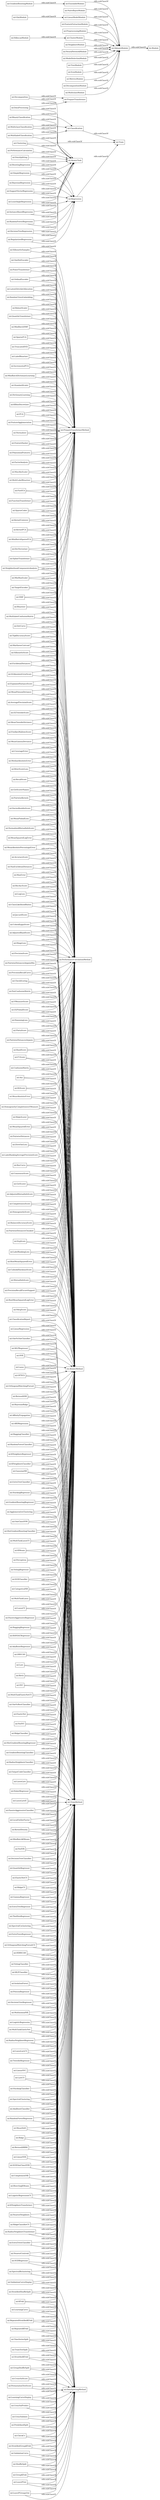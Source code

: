 digraph ar2dtool_diagram { 
rankdir=LR;
size="1000"
node [shape = rectangle, color="black"]; "ml:SilhouetteSamples" "ml:OneHotEncoder" "ml:MultilabelConfusionMatrix" "ml:LinearRegression" "ml:LeastAngleRegression" "ml:OneVsOneClassifier" "ml:DetCurve" "ml:MLPRegressor" "ml:TopKAccuracyScore" "ml:ValidationCurveDisplay" "ml:StratifiedShuffleSplit" "ml:SVR" "ml:Lasso" "ml:GradientBoostingModule" "ml:OPTICS" "ml:OrthogonalMatchingPursuit" "ml:MatthewsCorrcoef" "ml:BernoulliNB" "ml:SilhouetteScore" "ml:PowerTransformer" "ml:EuclideanDistances" "ml:MultilabelClassification" "ml:NaiveBayesModule" "ml:KFold" "ml:BayesianRidge" "ml:AffinityPropagation" "ml:LearningCurve" "ml:D2AbsoluteErrorScore" "ml:ARDRegression" "ml:ExplainedVarianceScore" "ml:BaggingClassifier" "ml:OrdinalEncoder" "ml:MeanPoissonDeviance" "ml:SupportVectorRegression" "ml:RandomForestClassifier" "ml:HdbscanModule" "ml:AveragePrecisionScore" "ml:LinearModelModule" "ml:KNeighborsRegressor" "ml:LatentDirichletAllocation" "ml:KNeighborsClassifier" "ml:GlmModule" "ml:RandomTreesEmbedding" "ml:D2TweedieScore" "ml:GaussianNB" "ml:MeanTweedieDeviance" "ml:RepeatedStratifiedKFold" "ml:FeatureExtractionModule" "ml:EnsembleModule" "ml:ExtraTreeClassifier" "ml:SimpleRegression" "ml:StackingRegressor" "ml:RobustScaler" "ml:DecisionTreeRegression" "ml:FowlkesMallowsScore" "ml:GradientBoostingRegressor" "ml:AgglomerativeClustering" "ml:MeanGammaDeviance" "ml:QuantileTransformer" "ml:RepeatedKFold" "ml:OneClassSVM" "ml:HistGradientBoostingClassifier" "ml:CoverageError" "ml:MiniBatchNMF" "ml:MedianAbsoluteError" "ml:MultiTaskLassoCV" "ml:KMeans" "ml:TimeSeriesSplit" "ml:SparsePCA" "ml:Perceptron" "ml:TruncatedSVD" "ml:BrierScoreLoss" "ml:RecallScore" "ml:VotingRegressor" "ml:PreprocessingModule" "ml:GetScorerNames" "ml:Train" "ml:ClusterModule" "ml:SGDClassifier" "ml:Decomposition" "ml:PairwiseKernels" "ml:DaviesBouldinScore" "ml:MulticlassClassification" "ml:CategoricalNB" "ml:MeanPinballLoss" "ml:NormalizedMutualInfoScore" "ml:MultiTaskLasso" "ml:LabelBinarizer" "ml:LassoCV" "ml:TrainTestSplit" "ml:PassiveAggressiveRegressor" "ml:BinaryClassification" "ml:BaggingRegressor" "ml:RANSACRegressor" "ml:AdaBoostRegressor" "ml:MeanSquaredLogError" "ml:StratifiedKFold" "ml:IncrementalPCA" "ml:DBSCAN" "ml:MeanAbsolutePercentageError" "ml:AccuracyScore" "ml:SklearnModule" "ml:MiniBatchDictionaryLearning" "ml:Lars" "ml:NanEuclideanDistances" "ml:Birch" "ml:MaxError" "ml:SVC" "ml:MultiTaskElasticNetCV" "ml:RocAucScore" "ml:LogLoss" "ml:OneVsRestClassifier" "ml:ElasticNet" "ml:NuSVC" "ml:ClassLikelihoodRatios" "ml:JaccardScore" "ml:CohenKappaScore" "ml:AdjustedRandScore" "ml:RidgeClassifier" "ml:HingeLoss" "ml:PrecisionScore" "ml:GroupShuffleSplit" "ml:HistGradientBoostingRegressor" "ml:GradientBoostingClassifier" "ml:RadiusNeighborsClassifier" "ml:NeighborsModule" "ml:Regression" "ml:CrossValScore" "ml:StandardScaler" "ml:NeuralNetworkModule" "ml:OutputCodeClassifier" "ml:PermutationTestScore" "ml:ModelSelectionModule" "ml:PairwiseDistancesArgminMin" "ml:PrecisionRecallCurve" "ml:CheckScoring" "ml:PairConfusionMatrix" "ml:VMeasureScore" "ml:D2PinballScore" "ml:DataProcessing" "ml:LassoLars" "ml:DictionaryLearning" "ml:KBinsDiscretizer" "ml:HammingLoss" "ml:LearningCurveDisplay" "ml:HuberRegressor" "ml:LassoLarsIC" "ml:FbetaScore" "ml:PairwiseDistancesArgmin" "ml:PassiveAggressiveClassifier" "ml:RandScore" "ml:F1Score" "ml:LocalOutlierFactor" "ml:CrossValPredict" "ml:KernelDensity" "ml:CrossValidate" "ml:PCA" "ml:FeatureAgglomeration" "ml:ConfusionMatrix" "ml:Auc" "ml:R2Score" "ml:MeanAbsoluteError" "ml:PredefinedSplit" "ml:HomogeneityCompletenessVMeasure" "ml:Normalizer" "ml:BoostingRegression" "ml:CheckCv" "ml:PerformanceCalculation" "ml:FeatureHasher" "ml:MiniBatchKMeans" "ml:NuSVR" "ml:StratifiedGroupKFold" "ml:MakeScorer" "ml:MeanSquaredError" "ml:DecisionTreeClassifier" "ml:PairwiseDistances" "ml:QuantileRegressor" "ml:ValidationCurve" "ml:ElasticNetCV" "ml:RidgeCV" "ml:GammaRegressor" "ml:RegularizedRegression" "ml:ShuffleSplit" "ml:ExtraTreeRegressor" "ml:ZeroOneLoss" "ml:InstanceBasedRegression" "ml:TheilSenRegressor" "ml:TreeModule" "ml:SpectralCoclustering" "ml:ExtraTreesRegressor" "ml:DataSplitting" "ml:LabelRankingAveragePrecisionScore" "ml:PolynomialFeatures" "ml:RocCurve" "ml:SvmModule" "ml:OrthogonalMatchingPursuitCV" "ml:ConsensusScore" "ml:HDBSCAN" "ml:VotingClassifier" "ml:GetScorer" "ml:MLPClassifier" "ml:FactorAnalysis" "ml:IsolationForest" "ml:PoissonRegressor" "ml:MaxAbsScaler" "ml:MultiLabelBinarizer" "ml:AdjustedMutualInfoScore" "ml:DecisionTreeRegressor" "ml:MultinomialNB" "ml:LogisticRegression" "ml:FastICA" "ml:MultiTaskElasticNet" "ml:RadiusNeighborsRegressor" "ml:LassoLarsCV" "ml:TweedieRegressor" "ml:LinearSVC" "ml:FunctionTransformer" "ml:LarsCV" "ml:SparseCoder" "ml:KernelCenterer" "ml:KernelPCA" "ml:StackingClassifier" "ml:SpectralClustering" "ml:GroupKFold" "ml:AdaBoostClassifier" "ml:CompletenessScore" "ml:MetricsModule" "ml:RandomForestRegressor" "ml:MeanShift" "ml:MiniBatchSparsePCA" "ml:Ridge" "ml:BernoulliRBM" "ml:HomogeneityScore" "ml:BalancedAccuracyScore" "ml:PairwiseDistancesChunked" "ml:DcgScore" "ml:LabelRankingLoss" "ml:LinearSVR" "ml:SGDOneClassSVM" "ml:ComplementNB" "ml:RootMeanSquaredError" "ml:CalinskiHarabaszScore" "ml:BisectingKMeans" "ml:DictVectorizer" "ml:BayesianRegression" "ml:LeavePOut" "ml:SplineTransformer" "ml:RandomForestRegression" "ml:NeighborhoodComponentsAnalysis" "ml:PrepareTransformer" "ml:MutualInfoScore" "ml:LogisticRegressionCV" "ml:KNeighborsTransformer" "ml:MinMaxScaler" "ml:NearestNeighbors" "ml:TargetEncoder" "ml:RidgeClassifierCV" "ml:RadiusNeighborsTransformer" "ml:ExtraTreesClassifier" "ml:NMF" "ml:NearestCentroid" "ml:PrecisionRecallFscoreSupport" "ml:LeavePGroupsOut" "ml:RootMeanSquaredLogError" "ml:NdcgScore" "ml:SGDRegressor" "ml:DecompositionModule" "ml:ClassificationReport" "ml:Binarizer" "ml:SpectralBiclustering" "ml:Clustering" "ml:Classification" "ml:MulticlassModule" ; /*classes style*/
	"ml:SupportVectorRegression" -> "ml:Regression" [ label = "rdfs:subClassOf" ];
	"ml:SupportVectorRegression" -> "ds:AtomicTask" [ label = "rdfs:subClassOf" ];
	"ml:KNeighborsTransformer" -> "ml:TrainMethod" [ label = "rdfs:subClassOf" ];
	"ml:KNeighborsTransformer" -> "ds:AtomicMethod" [ label = "rdfs:subClassOf" ];
	"ml:PoissonRegressor" -> "ml:TrainMethod" [ label = "rdfs:subClassOf" ];
	"ml:PoissonRegressor" -> "ds:AtomicMethod" [ label = "rdfs:subClassOf" ];
	"ml:StackingClassifier" -> "ml:TrainMethod" [ label = "rdfs:subClassOf" ];
	"ml:StackingClassifier" -> "ds:AtomicMethod" [ label = "rdfs:subClassOf" ];
	"ml:ClusterModule" -> "ml:SklearnModule" [ label = "rdfs:subClassOf" ];
	"ml:ClassificationReport" -> "ml:PerformanceCalculationMethod" [ label = "rdfs:subClassOf" ];
	"ml:ClassificationReport" -> "ds:AtomicMethod" [ label = "rdfs:subClassOf" ];
	"ml:CompletenessScore" -> "ml:PerformanceCalculationMethod" [ label = "rdfs:subClassOf" ];
	"ml:CompletenessScore" -> "ds:AtomicMethod" [ label = "rdfs:subClassOf" ];
	"ml:Lars" -> "ml:TrainMethod" [ label = "rdfs:subClassOf" ];
	"ml:Lars" -> "ds:AtomicMethod" [ label = "rdfs:subClassOf" ];
	"ml:LarsCV" -> "ml:TrainMethod" [ label = "rdfs:subClassOf" ];
	"ml:LarsCV" -> "ds:AtomicMethod" [ label = "rdfs:subClassOf" ];
	"ml:LassoLarsCV" -> "ml:TrainMethod" [ label = "rdfs:subClassOf" ];
	"ml:LassoLarsCV" -> "ds:AtomicMethod" [ label = "rdfs:subClassOf" ];
	"ml:LogisticRegressionCV" -> "ml:TrainMethod" [ label = "rdfs:subClassOf" ];
	"ml:LogisticRegressionCV" -> "ds:AtomicMethod" [ label = "rdfs:subClassOf" ];
	"ml:PassiveAggressiveRegressor" -> "ml:TrainMethod" [ label = "rdfs:subClassOf" ];
	"ml:PassiveAggressiveRegressor" -> "ds:AtomicMethod" [ label = "rdfs:subClassOf" ];
	"ml:RepeatedKFold" -> "ml:DataSplittingMethod" [ label = "rdfs:subClassOf" ];
	"ml:RepeatedKFold" -> "ds:AtomicMethod" [ label = "rdfs:subClassOf" ];
	"ml:BalancedAccuracyScore" -> "ml:PerformanceCalculationMethod" [ label = "rdfs:subClassOf" ];
	"ml:BalancedAccuracyScore" -> "ds:AtomicMethod" [ label = "rdfs:subClassOf" ];
	"ml:FeatureHasher" -> "ml:PrepareTransformerMethod" [ label = "rdfs:subClassOf" ];
	"ml:FeatureHasher" -> "ds:AtomicMethod" [ label = "rdfs:subClassOf" ];
	"ml:RobustScaler" -> "ml:PrepareTransformerMethod" [ label = "rdfs:subClassOf" ];
	"ml:RobustScaler" -> "ds:AtomicMethod" [ label = "rdfs:subClassOf" ];
	"ml:BernoulliRBM" -> "ml:TrainMethod" [ label = "rdfs:subClassOf" ];
	"ml:BernoulliRBM" -> "ds:AtomicMethod" [ label = "rdfs:subClassOf" ];
	"ml:F1Score" -> "ml:PerformanceCalculationMethod" [ label = "rdfs:subClassOf" ];
	"ml:F1Score" -> "ds:AtomicMethod" [ label = "rdfs:subClassOf" ];
	"ml:SVR" -> "ml:TrainMethod" [ label = "rdfs:subClassOf" ];
	"ml:SVR" -> "ds:AtomicMethod" [ label = "rdfs:subClassOf" ];
	"ml:KNeighborsRegressor" -> "ml:TrainMethod" [ label = "rdfs:subClassOf" ];
	"ml:KNeighborsRegressor" -> "ds:AtomicMethod" [ label = "rdfs:subClassOf" ];
	"ml:MatthewsCorrcoef" -> "ml:PerformanceCalculationMethod" [ label = "rdfs:subClassOf" ];
	"ml:MatthewsCorrcoef" -> "ds:AtomicMethod" [ label = "rdfs:subClassOf" ];
	"ml:TopKAccuracyScore" -> "ml:PerformanceCalculationMethod" [ label = "rdfs:subClassOf" ];
	"ml:TopKAccuracyScore" -> "ds:AtomicMethod" [ label = "rdfs:subClassOf" ];
	"ml:BisectingKMeans" -> "ml:TrainMethod" [ label = "rdfs:subClassOf" ];
	"ml:BisectingKMeans" -> "ds:AtomicMethod" [ label = "rdfs:subClassOf" ];
	"ml:VotingClassifier" -> "ml:TrainMethod" [ label = "rdfs:subClassOf" ];
	"ml:VotingClassifier" -> "ds:AtomicMethod" [ label = "rdfs:subClassOf" ];
	"ml:GradientBoostingModule" -> "ml:EnsembleModule" [ label = "rdfs:subClassOf" ];
	"ml:PairwiseDistancesChunked" -> "ml:PerformanceCalculationMethod" [ label = "rdfs:subClassOf" ];
	"ml:PairwiseDistancesChunked" -> "ds:AtomicMethod" [ label = "rdfs:subClassOf" ];
	"ml:Regression" -> "ml:Train" [ label = "rdfs:subClassOf" ];
	"ml:SvmModule" -> "ml:SklearnModule" [ label = "rdfs:subClassOf" ];
	"ml:DBSCAN" -> "ml:TrainMethod" [ label = "rdfs:subClassOf" ];
	"ml:DBSCAN" -> "ds:AtomicMethod" [ label = "rdfs:subClassOf" ];
	"ml:TrainTestSplit" -> "ml:DataSplittingMethod" [ label = "rdfs:subClassOf" ];
	"ml:TrainTestSplit" -> "ds:AtomicMethod" [ label = "rdfs:subClassOf" ];
	"ml:GetScorerNames" -> "ml:PerformanceCalculationMethod" [ label = "rdfs:subClassOf" ];
	"ml:GetScorerNames" -> "ds:AtomicMethod" [ label = "rdfs:subClassOf" ];
	"ml:SpectralBiclustering" -> "ml:TrainMethod" [ label = "rdfs:subClassOf" ];
	"ml:SpectralBiclustering" -> "ds:AtomicMethod" [ label = "rdfs:subClassOf" ];
	"ml:NMF" -> "ml:PrepareTransformerMethod" [ label = "rdfs:subClassOf" ];
	"ml:NMF" -> "ds:AtomicMethod" [ label = "rdfs:subClassOf" ];
	"ml:ZeroOneLoss" -> "ml:PerformanceCalculationMethod" [ label = "rdfs:subClassOf" ];
	"ml:ZeroOneLoss" -> "ds:AtomicMethod" [ label = "rdfs:subClassOf" ];
	"ml:ExtraTreeRegressor" -> "ml:TrainMethod" [ label = "rdfs:subClassOf" ];
	"ml:ExtraTreeRegressor" -> "ds:AtomicMethod" [ label = "rdfs:subClassOf" ];
	"ml:Clustering" -> "ml:Train" [ label = "rdfs:subClassOf" ];
	"ml:Clustering" -> "ds:AtomicTask" [ label = "rdfs:subClassOf" ];
	"ml:PerformanceCalculation" -> "ds:AtomicTask" [ label = "rdfs:subClassOf" ];
	"ml:CheckCv" -> "ml:DataSplittingMethod" [ label = "rdfs:subClassOf" ];
	"ml:CheckCv" -> "ds:AtomicMethod" [ label = "rdfs:subClassOf" ];
	"ml:AgglomerativeClustering" -> "ml:TrainMethod" [ label = "rdfs:subClassOf" ];
	"ml:AgglomerativeClustering" -> "ds:AtomicMethod" [ label = "rdfs:subClassOf" ];
	"ml:MaxAbsScaler" -> "ml:PrepareTransformerMethod" [ label = "rdfs:subClassOf" ];
	"ml:MaxAbsScaler" -> "ds:AtomicMethod" [ label = "rdfs:subClassOf" ];
	"ml:ComplementNB" -> "ml:TrainMethod" [ label = "rdfs:subClassOf" ];
	"ml:ComplementNB" -> "ds:AtomicMethod" [ label = "rdfs:subClassOf" ];
	"ml:MultiLabelBinarizer" -> "ml:PrepareTransformerMethod" [ label = "rdfs:subClassOf" ];
	"ml:MultiLabelBinarizer" -> "ds:AtomicMethod" [ label = "rdfs:subClassOf" ];
	"ml:ExtraTreesRegressor" -> "ml:TrainMethod" [ label = "rdfs:subClassOf" ];
	"ml:ExtraTreesRegressor" -> "ds:AtomicMethod" [ label = "rdfs:subClassOf" ];
	"ml:NeuralNetworkModule" -> "ml:SklearnModule" [ label = "rdfs:subClassOf" ];
	"ml:ConsensusScore" -> "ml:PerformanceCalculationMethod" [ label = "rdfs:subClassOf" ];
	"ml:ConsensusScore" -> "ds:AtomicMethod" [ label = "rdfs:subClassOf" ];
	"ml:MeanShift" -> "ml:TrainMethod" [ label = "rdfs:subClassOf" ];
	"ml:MeanShift" -> "ds:AtomicMethod" [ label = "rdfs:subClassOf" ];
	"ml:ShuffleSplit" -> "ml:DataSplittingMethod" [ label = "rdfs:subClassOf" ];
	"ml:ShuffleSplit" -> "ds:AtomicMethod" [ label = "rdfs:subClassOf" ];
	"ml:MakeScorer" -> "ml:PerformanceCalculationMethod" [ label = "rdfs:subClassOf" ];
	"ml:MakeScorer" -> "ds:AtomicMethod" [ label = "rdfs:subClassOf" ];
	"ml:GroupKFold" -> "ml:DataSplittingMethod" [ label = "rdfs:subClassOf" ];
	"ml:GroupKFold" -> "ds:AtomicMethod" [ label = "rdfs:subClassOf" ];
	"ml:BayesianRidge" -> "ml:TrainMethod" [ label = "rdfs:subClassOf" ];
	"ml:BayesianRidge" -> "ds:AtomicMethod" [ label = "rdfs:subClassOf" ];
	"ml:Auc" -> "ml:PerformanceCalculationMethod" [ label = "rdfs:subClassOf" ];
	"ml:Auc" -> "ds:AtomicMethod" [ label = "rdfs:subClassOf" ];
	"ml:CrossValScore" -> "ml:DataSplittingMethod" [ label = "rdfs:subClassOf" ];
	"ml:CrossValScore" -> "ds:AtomicMethod" [ label = "rdfs:subClassOf" ];
	"ml:KMeans" -> "ml:TrainMethod" [ label = "rdfs:subClassOf" ];
	"ml:KMeans" -> "ds:AtomicMethod" [ label = "rdfs:subClassOf" ];
	"ml:PCA" -> "ml:PrepareTransformerMethod" [ label = "rdfs:subClassOf" ];
	"ml:PCA" -> "ds:AtomicMethod" [ label = "rdfs:subClassOf" ];
	"ml:Classification" -> "ml:Train" [ label = "rdfs:subClassOf" ];
	"ml:StratifiedKFold" -> "ml:DataSplittingMethod" [ label = "rdfs:subClassOf" ];
	"ml:StratifiedKFold" -> "ds:AtomicMethod" [ label = "rdfs:subClassOf" ];
	"ml:TargetEncoder" -> "ml:PrepareTransformerMethod" [ label = "rdfs:subClassOf" ];
	"ml:TargetEncoder" -> "ds:AtomicMethod" [ label = "rdfs:subClassOf" ];
	"ml:RadiusNeighborsRegressor" -> "ml:TrainMethod" [ label = "rdfs:subClassOf" ];
	"ml:RadiusNeighborsRegressor" -> "ds:AtomicMethod" [ label = "rdfs:subClassOf" ];
	"ml:RandomForestRegression" -> "ml:Regression" [ label = "rdfs:subClassOf" ];
	"ml:RandomForestRegression" -> "ds:AtomicTask" [ label = "rdfs:subClassOf" ];
	"ml:CrossValidate" -> "ml:DataSplittingMethod" [ label = "rdfs:subClassOf" ];
	"ml:CrossValidate" -> "ds:AtomicMethod" [ label = "rdfs:subClassOf" ];
	"ml:QuantileRegressor" -> "ml:TrainMethod" [ label = "rdfs:subClassOf" ];
	"ml:QuantileRegressor" -> "ds:AtomicMethod" [ label = "rdfs:subClassOf" ];
	"ml:FeatureAgglomeration" -> "ml:PrepareTransformerMethod" [ label = "rdfs:subClassOf" ];
	"ml:FeatureAgglomeration" -> "ds:AtomicMethod" [ label = "rdfs:subClassOf" ];
	"ml:TweedieRegressor" -> "ml:TrainMethod" [ label = "rdfs:subClassOf" ];
	"ml:TweedieRegressor" -> "ds:AtomicMethod" [ label = "rdfs:subClassOf" ];
	"ml:PairwiseDistances" -> "ml:PerformanceCalculationMethod" [ label = "rdfs:subClassOf" ];
	"ml:PairwiseDistances" -> "ds:AtomicMethod" [ label = "rdfs:subClassOf" ];
	"ml:OPTICS" -> "ml:TrainMethod" [ label = "rdfs:subClassOf" ];
	"ml:OPTICS" -> "ds:AtomicMethod" [ label = "rdfs:subClassOf" ];
	"ml:NearestNeighbors" -> "ml:TrainMethod" [ label = "rdfs:subClassOf" ];
	"ml:NearestNeighbors" -> "ds:AtomicMethod" [ label = "rdfs:subClassOf" ];
	"ml:SilhouetteScore" -> "ml:PerformanceCalculationMethod" [ label = "rdfs:subClassOf" ];
	"ml:SilhouetteScore" -> "ds:AtomicMethod" [ label = "rdfs:subClassOf" ];
	"ml:LassoCV" -> "ml:TrainMethod" [ label = "rdfs:subClassOf" ];
	"ml:LassoCV" -> "ds:AtomicMethod" [ label = "rdfs:subClassOf" ];
	"ml:BrierScoreLoss" -> "ml:PerformanceCalculationMethod" [ label = "rdfs:subClassOf" ];
	"ml:BrierScoreLoss" -> "ds:AtomicMethod" [ label = "rdfs:subClassOf" ];
	"ml:DecisionTreeRegression" -> "ml:Regression" [ label = "rdfs:subClassOf" ];
	"ml:DecisionTreeRegression" -> "ds:AtomicTask" [ label = "rdfs:subClassOf" ];
	"ml:VMeasureScore" -> "ml:PerformanceCalculationMethod" [ label = "rdfs:subClassOf" ];
	"ml:VMeasureScore" -> "ds:AtomicMethod" [ label = "rdfs:subClassOf" ];
	"ml:HDBSCAN" -> "ml:TrainMethod" [ label = "rdfs:subClassOf" ];
	"ml:HDBSCAN" -> "ds:AtomicMethod" [ label = "rdfs:subClassOf" ];
	"ml:SGDClassifier" -> "ml:TrainMethod" [ label = "rdfs:subClassOf" ];
	"ml:SGDClassifier" -> "ds:AtomicMethod" [ label = "rdfs:subClassOf" ];
	"ml:DictVectorizer" -> "ml:PrepareTransformerMethod" [ label = "rdfs:subClassOf" ];
	"ml:DictVectorizer" -> "ds:AtomicMethod" [ label = "rdfs:subClassOf" ];
	"ml:GammaRegressor" -> "ml:TrainMethod" [ label = "rdfs:subClassOf" ];
	"ml:GammaRegressor" -> "ds:AtomicMethod" [ label = "rdfs:subClassOf" ];
	"ml:NaiveBayesModule" -> "ml:SklearnModule" [ label = "rdfs:subClassOf" ];
	"ml:MeanPinballLoss" -> "ml:PerformanceCalculationMethod" [ label = "rdfs:subClassOf" ];
	"ml:MeanPinballLoss" -> "ds:AtomicMethod" [ label = "rdfs:subClassOf" ];
	"ml:SGDRegressor" -> "ml:TrainMethod" [ label = "rdfs:subClassOf" ];
	"ml:SGDRegressor" -> "ds:AtomicMethod" [ label = "rdfs:subClassOf" ];
	"ml:SklearnModule" -> "ds:Module" [ label = "rdfs:subClassOf" ];
	"ml:GlmModule" -> "ml:LinearModelModule" [ label = "rdfs:subClassOf" ];
	"ml:OrdinalEncoder" -> "ml:PrepareTransformerMethod" [ label = "rdfs:subClassOf" ];
	"ml:OrdinalEncoder" -> "ds:AtomicMethod" [ label = "rdfs:subClassOf" ];
	"ml:RandomForestRegressor" -> "ml:TrainMethod" [ label = "rdfs:subClassOf" ];
	"ml:RandomForestRegressor" -> "ds:AtomicMethod" [ label = "rdfs:subClassOf" ];
	"ml:RidgeCV" -> "ml:TrainMethod" [ label = "rdfs:subClassOf" ];
	"ml:RidgeCV" -> "ds:AtomicMethod" [ label = "rdfs:subClassOf" ];
	"ml:StratifiedShuffleSplit" -> "ml:DataSplittingMethod" [ label = "rdfs:subClassOf" ];
	"ml:StratifiedShuffleSplit" -> "ds:AtomicMethod" [ label = "rdfs:subClassOf" ];
	"ml:OneVsRestClassifier" -> "ml:TrainMethod" [ label = "rdfs:subClassOf" ];
	"ml:OneVsRestClassifier" -> "ds:AtomicMethod" [ label = "rdfs:subClassOf" ];
	"ml:QuantileTransformer" -> "ml:PrepareTransformerMethod" [ label = "rdfs:subClassOf" ];
	"ml:QuantileTransformer" -> "ds:AtomicMethod" [ label = "rdfs:subClassOf" ];
	"ml:ElasticNet" -> "ml:TrainMethod" [ label = "rdfs:subClassOf" ];
	"ml:ElasticNet" -> "ds:AtomicMethod" [ label = "rdfs:subClassOf" ];
	"ml:LogLoss" -> "ml:PerformanceCalculationMethod" [ label = "rdfs:subClassOf" ];
	"ml:LogLoss" -> "ds:AtomicMethod" [ label = "rdfs:subClassOf" ];
	"ml:MeanSquaredLogError" -> "ml:PerformanceCalculationMethod" [ label = "rdfs:subClassOf" ];
	"ml:MeanSquaredLogError" -> "ds:AtomicMethod" [ label = "rdfs:subClassOf" ];
	"ml:LogisticRegression" -> "ml:TrainMethod" [ label = "rdfs:subClassOf" ];
	"ml:LogisticRegression" -> "ds:AtomicMethod" [ label = "rdfs:subClassOf" ];
	"ml:HingeLoss" -> "ml:PerformanceCalculationMethod" [ label = "rdfs:subClassOf" ];
	"ml:HingeLoss" -> "ds:AtomicMethod" [ label = "rdfs:subClassOf" ];
	"ml:BaggingClassifier" -> "ml:TrainMethod" [ label = "rdfs:subClassOf" ];
	"ml:BaggingClassifier" -> "ds:AtomicMethod" [ label = "rdfs:subClassOf" ];
	"ml:SVC" -> "ml:TrainMethod" [ label = "rdfs:subClassOf" ];
	"ml:SVC" -> "ds:AtomicMethod" [ label = "rdfs:subClassOf" ];
	"ml:RocAucScore" -> "ml:PerformanceCalculationMethod" [ label = "rdfs:subClassOf" ];
	"ml:RocAucScore" -> "ds:AtomicMethod" [ label = "rdfs:subClassOf" ];
	"ml:CheckScoring" -> "ml:PerformanceCalculationMethod" [ label = "rdfs:subClassOf" ];
	"ml:CheckScoring" -> "ds:AtomicMethod" [ label = "rdfs:subClassOf" ];
	"ml:MultiTaskLasso" -> "ml:TrainMethod" [ label = "rdfs:subClassOf" ];
	"ml:MultiTaskLasso" -> "ds:AtomicMethod" [ label = "rdfs:subClassOf" ];
	"ml:LeavePGroupsOut" -> "ml:DataSplittingMethod" [ label = "rdfs:subClassOf" ];
	"ml:LeavePGroupsOut" -> "ds:AtomicMethod" [ label = "rdfs:subClassOf" ];
	"ml:RepeatedStratifiedKFold" -> "ml:DataSplittingMethod" [ label = "rdfs:subClassOf" ];
	"ml:RepeatedStratifiedKFold" -> "ds:AtomicMethod" [ label = "rdfs:subClassOf" ];
	"ml:OrthogonalMatchingPursuit" -> "ml:TrainMethod" [ label = "rdfs:subClassOf" ];
	"ml:OrthogonalMatchingPursuit" -> "ds:AtomicMethod" [ label = "rdfs:subClassOf" ];
	"ml:InstanceBasedRegression" -> "ml:Regression" [ label = "rdfs:subClassOf" ];
	"ml:InstanceBasedRegression" -> "ds:AtomicTask" [ label = "rdfs:subClassOf" ];
	"ml:MiniBatchSparsePCA" -> "ml:PrepareTransformerMethod" [ label = "rdfs:subClassOf" ];
	"ml:MiniBatchSparsePCA" -> "ds:AtomicMethod" [ label = "rdfs:subClassOf" ];
	"ml:ModelSelectionModule" -> "ml:SklearnModule" [ label = "rdfs:subClassOf" ];
	"ml:TruncatedSVD" -> "ml:PrepareTransformerMethod" [ label = "rdfs:subClassOf" ];
	"ml:TruncatedSVD" -> "ds:AtomicMethod" [ label = "rdfs:subClassOf" ];
	"ml:NormalizedMutualInfoScore" -> "ml:PerformanceCalculationMethod" [ label = "rdfs:subClassOf" ];
	"ml:NormalizedMutualInfoScore" -> "ds:AtomicMethod" [ label = "rdfs:subClassOf" ];
	"ml:MultiTaskElasticNet" -> "ml:TrainMethod" [ label = "rdfs:subClassOf" ];
	"ml:MultiTaskElasticNet" -> "ds:AtomicMethod" [ label = "rdfs:subClassOf" ];
	"ml:PairwiseDistancesArgmin" -> "ml:PerformanceCalculationMethod" [ label = "rdfs:subClassOf" ];
	"ml:PairwiseDistancesArgmin" -> "ds:AtomicMethod" [ label = "rdfs:subClassOf" ];
	"ml:KBinsDiscretizer" -> "ml:PrepareTransformerMethod" [ label = "rdfs:subClassOf" ];
	"ml:KBinsDiscretizer" -> "ds:AtomicMethod" [ label = "rdfs:subClassOf" ];
	"ml:LinearSVR" -> "ml:TrainMethod" [ label = "rdfs:subClassOf" ];
	"ml:LinearSVR" -> "ds:AtomicMethod" [ label = "rdfs:subClassOf" ];
	"ml:NuSVR" -> "ml:TrainMethod" [ label = "rdfs:subClassOf" ];
	"ml:NuSVR" -> "ds:AtomicMethod" [ label = "rdfs:subClassOf" ];
	"ml:MeanAbsolutePercentageError" -> "ml:PerformanceCalculationMethod" [ label = "rdfs:subClassOf" ];
	"ml:MeanAbsolutePercentageError" -> "ds:AtomicMethod" [ label = "rdfs:subClassOf" ];
	"ml:PairConfusionMatrix" -> "ml:PerformanceCalculationMethod" [ label = "rdfs:subClassOf" ];
	"ml:PairConfusionMatrix" -> "ds:AtomicMethod" [ label = "rdfs:subClassOf" ];
	"ml:RidgeClassifier" -> "ml:TrainMethod" [ label = "rdfs:subClassOf" ];
	"ml:RidgeClassifier" -> "ds:AtomicMethod" [ label = "rdfs:subClassOf" ];
	"ml:KernelDensity" -> "ml:TrainMethod" [ label = "rdfs:subClassOf" ];
	"ml:KernelDensity" -> "ds:AtomicMethod" [ label = "rdfs:subClassOf" ];
	"ml:FbetaScore" -> "ml:PerformanceCalculationMethod" [ label = "rdfs:subClassOf" ];
	"ml:FbetaScore" -> "ds:AtomicMethod" [ label = "rdfs:subClassOf" ];
	"ml:FeatureExtractionModule" -> "ml:SklearnModule" [ label = "rdfs:subClassOf" ];
	"ml:Binarizer" -> "ml:PrepareTransformerMethod" [ label = "rdfs:subClassOf" ];
	"ml:Binarizer" -> "ds:AtomicMethod" [ label = "rdfs:subClassOf" ];
	"ml:MinMaxScaler" -> "ml:PrepareTransformerMethod" [ label = "rdfs:subClassOf" ];
	"ml:MinMaxScaler" -> "ds:AtomicMethod" [ label = "rdfs:subClassOf" ];
	"ml:RocCurve" -> "ml:PerformanceCalculationMethod" [ label = "rdfs:subClassOf" ];
	"ml:RocCurve" -> "ds:AtomicMethod" [ label = "rdfs:subClassOf" ];
	"ml:OutputCodeClassifier" -> "ml:TrainMethod" [ label = "rdfs:subClassOf" ];
	"ml:OutputCodeClassifier" -> "ds:AtomicMethod" [ label = "rdfs:subClassOf" ];
	"ml:LearningCurveDisplay" -> "ml:DataSplittingMethod" [ label = "rdfs:subClassOf" ];
	"ml:LearningCurveDisplay" -> "ds:AtomicMethod" [ label = "rdfs:subClassOf" ];
	"ml:IncrementalPCA" -> "ml:PrepareTransformerMethod" [ label = "rdfs:subClassOf" ];
	"ml:IncrementalPCA" -> "ds:AtomicMethod" [ label = "rdfs:subClassOf" ];
	"ml:KernelCenterer" -> "ml:PrepareTransformerMethod" [ label = "rdfs:subClassOf" ];
	"ml:KernelCenterer" -> "ds:AtomicMethod" [ label = "rdfs:subClassOf" ];
	"ml:LinearModelModule" -> "ml:SklearnModule" [ label = "rdfs:subClassOf" ];
	"ml:LearningCurve" -> "ml:DataSplittingMethod" [ label = "rdfs:subClassOf" ];
	"ml:LearningCurve" -> "ds:AtomicMethod" [ label = "rdfs:subClassOf" ];
	"ml:PredefinedSplit" -> "ml:DataSplittingMethod" [ label = "rdfs:subClassOf" ];
	"ml:PredefinedSplit" -> "ds:AtomicMethod" [ label = "rdfs:subClassOf" ];
	"ml:RadiusNeighborsTransformer" -> "ml:TrainMethod" [ label = "rdfs:subClassOf" ];
	"ml:RadiusNeighborsTransformer" -> "ds:AtomicMethod" [ label = "rdfs:subClassOf" ];
	"ml:D2TweedieScore" -> "ml:PerformanceCalculationMethod" [ label = "rdfs:subClassOf" ];
	"ml:D2TweedieScore" -> "ds:AtomicMethod" [ label = "rdfs:subClassOf" ];
	"ml:Normalizer" -> "ml:PrepareTransformerMethod" [ label = "rdfs:subClassOf" ];
	"ml:Normalizer" -> "ds:AtomicMethod" [ label = "rdfs:subClassOf" ];
	"ml:EnsembleModule" -> "ml:SklearnModule" [ label = "rdfs:subClassOf" ];
	"ml:ElasticNetCV" -> "ml:TrainMethod" [ label = "rdfs:subClassOf" ];
	"ml:ElasticNetCV" -> "ds:AtomicMethod" [ label = "rdfs:subClassOf" ];
	"ml:RandomForestClassifier" -> "ml:TrainMethod" [ label = "rdfs:subClassOf" ];
	"ml:RandomForestClassifier" -> "ds:AtomicMethod" [ label = "rdfs:subClassOf" ];
	"ml:ExplainedVarianceScore" -> "ml:PerformanceCalculationMethod" [ label = "rdfs:subClassOf" ];
	"ml:ExplainedVarianceScore" -> "ds:AtomicMethod" [ label = "rdfs:subClassOf" ];
	"ml:MeanPoissonDeviance" -> "ml:PerformanceCalculationMethod" [ label = "rdfs:subClassOf" ];
	"ml:MeanPoissonDeviance" -> "ds:AtomicMethod" [ label = "rdfs:subClassOf" ];
	"ml:FunctionTransformer" -> "ml:PrepareTransformerMethod" [ label = "rdfs:subClassOf" ];
	"ml:FunctionTransformer" -> "ds:AtomicMethod" [ label = "rdfs:subClassOf" ];
	"ml:BernoulliNB" -> "ml:TrainMethod" [ label = "rdfs:subClassOf" ];
	"ml:BernoulliNB" -> "ds:AtomicMethod" [ label = "rdfs:subClassOf" ];
	"ml:BayesianRegression" -> "ml:Regression" [ label = "rdfs:subClassOf" ];
	"ml:BayesianRegression" -> "ds:AtomicTask" [ label = "rdfs:subClassOf" ];
	"ml:MultilabelConfusionMatrix" -> "ml:PerformanceCalculationMethod" [ label = "rdfs:subClassOf" ];
	"ml:MultilabelConfusionMatrix" -> "ds:AtomicMethod" [ label = "rdfs:subClassOf" ];
	"ml:JaccardScore" -> "ml:PerformanceCalculationMethod" [ label = "rdfs:subClassOf" ];
	"ml:JaccardScore" -> "ds:AtomicMethod" [ label = "rdfs:subClassOf" ];
	"ml:Perceptron" -> "ml:TrainMethod" [ label = "rdfs:subClassOf" ];
	"ml:Perceptron" -> "ds:AtomicMethod" [ label = "rdfs:subClassOf" ];
	"ml:MiniBatchDictionaryLearning" -> "ml:PrepareTransformerMethod" [ label = "rdfs:subClassOf" ];
	"ml:MiniBatchDictionaryLearning" -> "ds:AtomicMethod" [ label = "rdfs:subClassOf" ];
	"ml:NdcgScore" -> "ml:PerformanceCalculationMethod" [ label = "rdfs:subClassOf" ];
	"ml:NdcgScore" -> "ds:AtomicMethod" [ label = "rdfs:subClassOf" ];
	"ml:VotingRegressor" -> "ml:TrainMethod" [ label = "rdfs:subClassOf" ];
	"ml:VotingRegressor" -> "ds:AtomicMethod" [ label = "rdfs:subClassOf" ];
	"ml:NeighborhoodComponentsAnalysis" -> "ml:PrepareTransformerMethod" [ label = "rdfs:subClassOf" ];
	"ml:NeighborhoodComponentsAnalysis" -> "ds:AtomicMethod" [ label = "rdfs:subClassOf" ];
	"ml:CrossValPredict" -> "ml:DataSplittingMethod" [ label = "rdfs:subClassOf" ];
	"ml:CrossValPredict" -> "ds:AtomicMethod" [ label = "rdfs:subClassOf" ];
	"ml:MeanSquaredError" -> "ml:PerformanceCalculationMethod" [ label = "rdfs:subClassOf" ];
	"ml:MeanSquaredError" -> "ds:AtomicMethod" [ label = "rdfs:subClassOf" ];
	"ml:MultiTaskElasticNetCV" -> "ml:TrainMethod" [ label = "rdfs:subClassOf" ];
	"ml:MultiTaskElasticNetCV" -> "ds:AtomicMethod" [ label = "rdfs:subClassOf" ];
	"ml:DecisionTreeClassifier" -> "ml:TrainMethod" [ label = "rdfs:subClassOf" ];
	"ml:DecisionTreeClassifier" -> "ds:AtomicMethod" [ label = "rdfs:subClassOf" ];
	"ml:HuberRegressor" -> "ml:TrainMethod" [ label = "rdfs:subClassOf" ];
	"ml:HuberRegressor" -> "ds:AtomicMethod" [ label = "rdfs:subClassOf" ];
	"ml:OneVsOneClassifier" -> "ml:TrainMethod" [ label = "rdfs:subClassOf" ];
	"ml:OneVsOneClassifier" -> "ds:AtomicMethod" [ label = "rdfs:subClassOf" ];
	"ml:HdbscanModule" -> "ml:ClusterModule" [ label = "rdfs:subClassOf" ];
	"ml:RootMeanSquaredLogError" -> "ml:PerformanceCalculationMethod" [ label = "rdfs:subClassOf" ];
	"ml:RootMeanSquaredLogError" -> "ds:AtomicMethod" [ label = "rdfs:subClassOf" ];
	"ml:MiniBatchKMeans" -> "ml:TrainMethod" [ label = "rdfs:subClassOf" ];
	"ml:MiniBatchKMeans" -> "ds:AtomicMethod" [ label = "rdfs:subClassOf" ];
	"ml:SGDOneClassSVM" -> "ml:TrainMethod" [ label = "rdfs:subClassOf" ];
	"ml:SGDOneClassSVM" -> "ds:AtomicMethod" [ label = "rdfs:subClassOf" ];
	"ml:MLPRegressor" -> "ml:TrainMethod" [ label = "rdfs:subClassOf" ];
	"ml:MLPRegressor" -> "ds:AtomicMethod" [ label = "rdfs:subClassOf" ];
	"ml:PairwiseDistancesArgminMin" -> "ml:PerformanceCalculationMethod" [ label = "rdfs:subClassOf" ];
	"ml:PairwiseDistancesArgminMin" -> "ds:AtomicMethod" [ label = "rdfs:subClassOf" ];
	"ml:MeanGammaDeviance" -> "ml:PerformanceCalculationMethod" [ label = "rdfs:subClassOf" ];
	"ml:MeanGammaDeviance" -> "ds:AtomicMethod" [ label = "rdfs:subClassOf" ];
	"ml:NanEuclideanDistances" -> "ml:PerformanceCalculationMethod" [ label = "rdfs:subClassOf" ];
	"ml:NanEuclideanDistances" -> "ds:AtomicMethod" [ label = "rdfs:subClassOf" ];
	"ml:Ridge" -> "ml:TrainMethod" [ label = "rdfs:subClassOf" ];
	"ml:Ridge" -> "ds:AtomicMethod" [ label = "rdfs:subClassOf" ];
	"ml:RANSACRegressor" -> "ml:TrainMethod" [ label = "rdfs:subClassOf" ];
	"ml:RANSACRegressor" -> "ds:AtomicMethod" [ label = "rdfs:subClassOf" ];
	"ml:SparseCoder" -> "ml:PrepareTransformerMethod" [ label = "rdfs:subClassOf" ];
	"ml:SparseCoder" -> "ds:AtomicMethod" [ label = "rdfs:subClassOf" ];
	"ml:KFold" -> "ml:DataSplittingMethod" [ label = "rdfs:subClassOf" ];
	"ml:KFold" -> "ds:AtomicMethod" [ label = "rdfs:subClassOf" ];
	"ml:ExtraTreeClassifier" -> "ml:TrainMethod" [ label = "rdfs:subClassOf" ];
	"ml:ExtraTreeClassifier" -> "ds:AtomicMethod" [ label = "rdfs:subClassOf" ];
	"ml:CalinskiHarabaszScore" -> "ml:PerformanceCalculationMethod" [ label = "rdfs:subClassOf" ];
	"ml:CalinskiHarabaszScore" -> "ds:AtomicMethod" [ label = "rdfs:subClassOf" ];
	"ml:MedianAbsoluteError" -> "ml:PerformanceCalculationMethod" [ label = "rdfs:subClassOf" ];
	"ml:MedianAbsoluteError" -> "ds:AtomicMethod" [ label = "rdfs:subClassOf" ];
	"ml:HistGradientBoostingRegressor" -> "ml:TrainMethod" [ label = "rdfs:subClassOf" ];
	"ml:HistGradientBoostingRegressor" -> "ds:AtomicMethod" [ label = "rdfs:subClassOf" ];
	"ml:AccuracyScore" -> "ml:PerformanceCalculationMethod" [ label = "rdfs:subClassOf" ];
	"ml:AccuracyScore" -> "ds:AtomicMethod" [ label = "rdfs:subClassOf" ];
	"ml:AdaBoostClassifier" -> "ml:TrainMethod" [ label = "rdfs:subClassOf" ];
	"ml:AdaBoostClassifier" -> "ds:AtomicMethod" [ label = "rdfs:subClassOf" ];
	"ml:IsolationForest" -> "ml:TrainMethod" [ label = "rdfs:subClassOf" ];
	"ml:IsolationForest" -> "ds:AtomicMethod" [ label = "rdfs:subClassOf" ];
	"ml:ConfusionMatrix" -> "ml:PerformanceCalculationMethod" [ label = "rdfs:subClassOf" ];
	"ml:ConfusionMatrix" -> "ds:AtomicMethod" [ label = "rdfs:subClassOf" ];
	"ml:MutualInfoScore" -> "ml:PerformanceCalculationMethod" [ label = "rdfs:subClassOf" ];
	"ml:MutualInfoScore" -> "ds:AtomicMethod" [ label = "rdfs:subClassOf" ];
	"ml:MLPClassifier" -> "ml:TrainMethod" [ label = "rdfs:subClassOf" ];
	"ml:MLPClassifier" -> "ds:AtomicMethod" [ label = "rdfs:subClassOf" ];
	"ml:PrecisionScore" -> "ml:PerformanceCalculationMethod" [ label = "rdfs:subClassOf" ];
	"ml:PrecisionScore" -> "ds:AtomicMethod" [ label = "rdfs:subClassOf" ];
	"ml:LassoLarsIC" -> "ml:TrainMethod" [ label = "rdfs:subClassOf" ];
	"ml:LassoLarsIC" -> "ds:AtomicMethod" [ label = "rdfs:subClassOf" ];
	"ml:RootMeanSquaredError" -> "ml:PerformanceCalculationMethod" [ label = "rdfs:subClassOf" ];
	"ml:RootMeanSquaredError" -> "ds:AtomicMethod" [ label = "rdfs:subClassOf" ];
	"ml:HomogeneityScore" -> "ml:PerformanceCalculationMethod" [ label = "rdfs:subClassOf" ];
	"ml:HomogeneityScore" -> "ds:AtomicMethod" [ label = "rdfs:subClassOf" ];
	"ml:PowerTransformer" -> "ml:PrepareTransformerMethod" [ label = "rdfs:subClassOf" ];
	"ml:PowerTransformer" -> "ds:AtomicMethod" [ label = "rdfs:subClassOf" ];
	"ml:TimeSeriesSplit" -> "ml:DataSplittingMethod" [ label = "rdfs:subClassOf" ];
	"ml:TimeSeriesSplit" -> "ds:AtomicMethod" [ label = "rdfs:subClassOf" ];
	"ml:RadiusNeighborsClassifier" -> "ml:TrainMethod" [ label = "rdfs:subClassOf" ];
	"ml:RadiusNeighborsClassifier" -> "ds:AtomicMethod" [ label = "rdfs:subClassOf" ];
	"ml:GroupShuffleSplit" -> "ml:DataSplittingMethod" [ label = "rdfs:subClassOf" ];
	"ml:GroupShuffleSplit" -> "ds:AtomicMethod" [ label = "rdfs:subClassOf" ];
	"ml:TreeModule" -> "ml:SklearnModule" [ label = "rdfs:subClassOf" ];
	"ml:StratifiedGroupKFold" -> "ml:DataSplittingMethod" [ label = "rdfs:subClassOf" ];
	"ml:StratifiedGroupKFold" -> "ds:AtomicMethod" [ label = "rdfs:subClassOf" ];
	"ml:RidgeClassifierCV" -> "ml:TrainMethod" [ label = "rdfs:subClassOf" ];
	"ml:RidgeClassifierCV" -> "ds:AtomicMethod" [ label = "rdfs:subClassOf" ];
	"ml:NeighborsModule" -> "ml:SklearnModule" [ label = "rdfs:subClassOf" ];
	"ml:ClassLikelihoodRatios" -> "ml:PerformanceCalculationMethod" [ label = "rdfs:subClassOf" ];
	"ml:ClassLikelihoodRatios" -> "ds:AtomicMethod" [ label = "rdfs:subClassOf" ];
	"ml:FastICA" -> "ml:PrepareTransformerMethod" [ label = "rdfs:subClassOf" ];
	"ml:FastICA" -> "ds:AtomicMethod" [ label = "rdfs:subClassOf" ];
	"ml:HistGradientBoostingClassifier" -> "ml:TrainMethod" [ label = "rdfs:subClassOf" ];
	"ml:HistGradientBoostingClassifier" -> "ds:AtomicMethod" [ label = "rdfs:subClassOf" ];
	"ml:KernelPCA" -> "ml:PrepareTransformerMethod" [ label = "rdfs:subClassOf" ];
	"ml:KernelPCA" -> "ds:AtomicMethod" [ label = "rdfs:subClassOf" ];
	"ml:Birch" -> "ml:TrainMethod" [ label = "rdfs:subClassOf" ];
	"ml:Birch" -> "ds:AtomicMethod" [ label = "rdfs:subClassOf" ];
	"ml:LinearSVC" -> "ml:TrainMethod" [ label = "rdfs:subClassOf" ];
	"ml:LinearSVC" -> "ds:AtomicMethod" [ label = "rdfs:subClassOf" ];
	"ml:NuSVC" -> "ml:TrainMethod" [ label = "rdfs:subClassOf" ];
	"ml:NuSVC" -> "ds:AtomicMethod" [ label = "rdfs:subClassOf" ];
	"ml:PrecisionRecallCurve" -> "ml:PerformanceCalculationMethod" [ label = "rdfs:subClassOf" ];
	"ml:PrecisionRecallCurve" -> "ds:AtomicMethod" [ label = "rdfs:subClassOf" ];
	"ml:RegularizedRegression" -> "ml:Regression" [ label = "rdfs:subClassOf" ];
	"ml:RegularizedRegression" -> "ds:AtomicTask" [ label = "rdfs:subClassOf" ];
	"ml:LabelBinarizer" -> "ml:PrepareTransformerMethod" [ label = "rdfs:subClassOf" ];
	"ml:LabelBinarizer" -> "ds:AtomicMethod" [ label = "rdfs:subClassOf" ];
	"ml:AffinityPropagation" -> "ml:TrainMethod" [ label = "rdfs:subClassOf" ];
	"ml:AffinityPropagation" -> "ds:AtomicMethod" [ label = "rdfs:subClassOf" ];
	"ml:NearestCentroid" -> "ml:TrainMethod" [ label = "rdfs:subClassOf" ];
	"ml:NearestCentroid" -> "ds:AtomicMethod" [ label = "rdfs:subClassOf" ];
	"ml:PreprocessingModule" -> "ml:SklearnModule" [ label = "rdfs:subClassOf" ];
	"ml:PermutationTestScore" -> "ml:DataSplittingMethod" [ label = "rdfs:subClassOf" ];
	"ml:PermutationTestScore" -> "ds:AtomicMethod" [ label = "rdfs:subClassOf" ];
	"ml:OneClassSVM" -> "ml:TrainMethod" [ label = "rdfs:subClassOf" ];
	"ml:OneClassSVM" -> "ds:AtomicMethod" [ label = "rdfs:subClassOf" ];
	"ml:PolynomialFeatures" -> "ml:PrepareTransformerMethod" [ label = "rdfs:subClassOf" ];
	"ml:PolynomialFeatures" -> "ds:AtomicMethod" [ label = "rdfs:subClassOf" ];
	"ml:CategoricalNB" -> "ml:TrainMethod" [ label = "rdfs:subClassOf" ];
	"ml:CategoricalNB" -> "ds:AtomicMethod" [ label = "rdfs:subClassOf" ];
	"ml:DecisionTreeRegressor" -> "ml:TrainMethod" [ label = "rdfs:subClassOf" ];
	"ml:DecisionTreeRegressor" -> "ds:AtomicMethod" [ label = "rdfs:subClassOf" ];
	"ml:OrthogonalMatchingPursuitCV" -> "ml:TrainMethod" [ label = "rdfs:subClassOf" ];
	"ml:OrthogonalMatchingPursuitCV" -> "ds:AtomicMethod" [ label = "rdfs:subClassOf" ];
	"ml:LeavePOut" -> "ml:DataSplittingMethod" [ label = "rdfs:subClassOf" ];
	"ml:LeavePOut" -> "ds:AtomicMethod" [ label = "rdfs:subClassOf" ];
	"ml:Lasso" -> "ml:TrainMethod" [ label = "rdfs:subClassOf" ];
	"ml:Lasso" -> "ds:AtomicMethod" [ label = "rdfs:subClassOf" ];
	"ml:ValidationCurveDisplay" -> "ml:DataSplittingMethod" [ label = "rdfs:subClassOf" ];
	"ml:ValidationCurveDisplay" -> "ds:AtomicMethod" [ label = "rdfs:subClassOf" ];
	"ml:MetricsModule" -> "ml:SklearnModule" [ label = "rdfs:subClassOf" ];
	"ml:Decomposition" -> "ml:PrepareTransformer" [ label = "rdfs:subClassOf" ];
	"ml:Decomposition" -> "ds:AtomicTask" [ label = "rdfs:subClassOf" ];
	"ml:LabelRankingLoss" -> "ml:PerformanceCalculationMethod" [ label = "rdfs:subClassOf" ];
	"ml:LabelRankingLoss" -> "ds:AtomicMethod" [ label = "rdfs:subClassOf" ];
	"ml:RandomTreesEmbedding" -> "ml:PrepareTransformerMethod" [ label = "rdfs:subClassOf" ];
	"ml:RandomTreesEmbedding" -> "ds:AtomicMethod" [ label = "rdfs:subClassOf" ];
	"ml:LassoLars" -> "ml:TrainMethod" [ label = "rdfs:subClassOf" ];
	"ml:LassoLars" -> "ds:AtomicMethod" [ label = "rdfs:subClassOf" ];
	"ml:LocalOutlierFactor" -> "ml:TrainMethod" [ label = "rdfs:subClassOf" ];
	"ml:LocalOutlierFactor" -> "ds:AtomicMethod" [ label = "rdfs:subClassOf" ];
	"ml:ARDRegression" -> "ml:TrainMethod" [ label = "rdfs:subClassOf" ];
	"ml:ARDRegression" -> "ds:AtomicMethod" [ label = "rdfs:subClassOf" ];
	"ml:D2AbsoluteErrorScore" -> "ml:PerformanceCalculationMethod" [ label = "rdfs:subClassOf" ];
	"ml:D2AbsoluteErrorScore" -> "ds:AtomicMethod" [ label = "rdfs:subClassOf" ];
	"ml:LatentDirichletAllocation" -> "ml:PrepareTransformerMethod" [ label = "rdfs:subClassOf" ];
	"ml:LatentDirichletAllocation" -> "ds:AtomicMethod" [ label = "rdfs:subClassOf" ];
	"ml:RandScore" -> "ml:PerformanceCalculationMethod" [ label = "rdfs:subClassOf" ];
	"ml:RandScore" -> "ds:AtomicMethod" [ label = "rdfs:subClassOf" ];
	"ml:MeanTweedieDeviance" -> "ml:PerformanceCalculationMethod" [ label = "rdfs:subClassOf" ];
	"ml:MeanTweedieDeviance" -> "ds:AtomicMethod" [ label = "rdfs:subClassOf" ];
	"ml:D2PinballScore" -> "ml:PerformanceCalculationMethod" [ label = "rdfs:subClassOf" ];
	"ml:D2PinballScore" -> "ds:AtomicMethod" [ label = "rdfs:subClassOf" ];
	"ml:DecompositionModule" -> "ml:SklearnModule" [ label = "rdfs:subClassOf" ];
	"ml:DictionaryLearning" -> "ml:PrepareTransformerMethod" [ label = "rdfs:subClassOf" ];
	"ml:DictionaryLearning" -> "ds:AtomicMethod" [ label = "rdfs:subClassOf" ];
	"ml:BoostingRegression" -> "ml:Regression" [ label = "rdfs:subClassOf" ];
	"ml:BoostingRegression" -> "ds:AtomicTask" [ label = "rdfs:subClassOf" ];
	"ml:OneHotEncoder" -> "ml:PrepareTransformerMethod" [ label = "rdfs:subClassOf" ];
	"ml:OneHotEncoder" -> "ds:AtomicMethod" [ label = "rdfs:subClassOf" ];
	"ml:AdaBoostRegressor" -> "ml:TrainMethod" [ label = "rdfs:subClassOf" ];
	"ml:AdaBoostRegressor" -> "ds:AtomicMethod" [ label = "rdfs:subClassOf" ];
	"ml:MultilabelClassification" -> "ml:Classification" [ label = "rdfs:subClassOf" ];
	"ml:MultilabelClassification" -> "ds:AtomicTask" [ label = "rdfs:subClassOf" ];
	"ml:MiniBatchNMF" -> "ml:PrepareTransformerMethod" [ label = "rdfs:subClassOf" ];
	"ml:MiniBatchNMF" -> "ds:AtomicMethod" [ label = "rdfs:subClassOf" ];
	"ml:GetScorer" -> "ml:PerformanceCalculationMethod" [ label = "rdfs:subClassOf" ];
	"ml:GetScorer" -> "ds:AtomicMethod" [ label = "rdfs:subClassOf" ];
	"ml:KNeighborsClassifier" -> "ml:TrainMethod" [ label = "rdfs:subClassOf" ];
	"ml:KNeighborsClassifier" -> "ds:AtomicMethod" [ label = "rdfs:subClassOf" ];
	"ml:AveragePrecisionScore" -> "ml:PerformanceCalculationMethod" [ label = "rdfs:subClassOf" ];
	"ml:AveragePrecisionScore" -> "ds:AtomicMethod" [ label = "rdfs:subClassOf" ];
	"ml:SpectralClustering" -> "ml:TrainMethod" [ label = "rdfs:subClassOf" ];
	"ml:SpectralClustering" -> "ds:AtomicMethod" [ label = "rdfs:subClassOf" ];
	"ml:MeanAbsoluteError" -> "ml:PerformanceCalculationMethod" [ label = "rdfs:subClassOf" ];
	"ml:MeanAbsoluteError" -> "ds:AtomicMethod" [ label = "rdfs:subClassOf" ];
	"ml:R2Score" -> "ml:PerformanceCalculationMethod" [ label = "rdfs:subClassOf" ];
	"ml:R2Score" -> "ds:AtomicMethod" [ label = "rdfs:subClassOf" ];
	"ml:GradientBoostingClassifier" -> "ml:TrainMethod" [ label = "rdfs:subClassOf" ];
	"ml:GradientBoostingClassifier" -> "ds:AtomicMethod" [ label = "rdfs:subClassOf" ];
	"ml:SimpleRegression" -> "ml:Regression" [ label = "rdfs:subClassOf" ];
	"ml:SimpleRegression" -> "ds:AtomicTask" [ label = "rdfs:subClassOf" ];
	"ml:RecallScore" -> "ml:PerformanceCalculationMethod" [ label = "rdfs:subClassOf" ];
	"ml:RecallScore" -> "ds:AtomicMethod" [ label = "rdfs:subClassOf" ];
	"ml:DataSplitting" -> "ds:AtomicTask" [ label = "rdfs:subClassOf" ];
	"ml:StandardScaler" -> "ml:PrepareTransformerMethod" [ label = "rdfs:subClassOf" ];
	"ml:StandardScaler" -> "ds:AtomicMethod" [ label = "rdfs:subClassOf" ];
	"ml:GradientBoostingRegressor" -> "ml:TrainMethod" [ label = "rdfs:subClassOf" ];
	"ml:GradientBoostingRegressor" -> "ds:AtomicMethod" [ label = "rdfs:subClassOf" ];
	"ml:ExtraTreesClassifier" -> "ml:TrainMethod" [ label = "rdfs:subClassOf" ];
	"ml:ExtraTreesClassifier" -> "ds:AtomicMethod" [ label = "rdfs:subClassOf" ];
	"ml:StackingRegressor" -> "ml:TrainMethod" [ label = "rdfs:subClassOf" ];
	"ml:StackingRegressor" -> "ds:AtomicMethod" [ label = "rdfs:subClassOf" ];
	"ml:PassiveAggressiveClassifier" -> "ml:TrainMethod" [ label = "rdfs:subClassOf" ];
	"ml:PassiveAggressiveClassifier" -> "ds:AtomicMethod" [ label = "rdfs:subClassOf" ];
	"ml:MultiTaskLassoCV" -> "ml:TrainMethod" [ label = "rdfs:subClassOf" ];
	"ml:MultiTaskLassoCV" -> "ds:AtomicMethod" [ label = "rdfs:subClassOf" ];
	"ml:TheilSenRegressor" -> "ml:TrainMethod" [ label = "rdfs:subClassOf" ];
	"ml:TheilSenRegressor" -> "ds:AtomicMethod" [ label = "rdfs:subClassOf" ];
	"ml:MulticlassModule" -> "ml:SklearnModule" [ label = "rdfs:subClassOf" ];
	"ml:PrecisionRecallFscoreSupport" -> "ml:PerformanceCalculationMethod" [ label = "rdfs:subClassOf" ];
	"ml:PrecisionRecallFscoreSupport" -> "ds:AtomicMethod" [ label = "rdfs:subClassOf" ];
	"ml:LinearRegression" -> "ml:TrainMethod" [ label = "rdfs:subClassOf" ];
	"ml:LinearRegression" -> "ds:AtomicMethod" [ label = "rdfs:subClassOf" ];
	"ml:EuclideanDistances" -> "ml:PerformanceCalculationMethod" [ label = "rdfs:subClassOf" ];
	"ml:EuclideanDistances" -> "ds:AtomicMethod" [ label = "rdfs:subClassOf" ];
	"ml:DataProcessing" -> "ml:PrepareTransformer" [ label = "rdfs:subClassOf" ];
	"ml:DataProcessing" -> "ds:AtomicTask" [ label = "rdfs:subClassOf" ];
	"ml:MultinomialNB" -> "ml:TrainMethod" [ label = "rdfs:subClassOf" ];
	"ml:MultinomialNB" -> "ds:AtomicMethod" [ label = "rdfs:subClassOf" ];
	"ml:BinaryClassification" -> "ml:Classification" [ label = "rdfs:subClassOf" ];
	"ml:BinaryClassification" -> "ds:AtomicTask" [ label = "rdfs:subClassOf" ];
	"ml:ValidationCurve" -> "ml:DataSplittingMethod" [ label = "rdfs:subClassOf" ];
	"ml:ValidationCurve" -> "ds:AtomicMethod" [ label = "rdfs:subClassOf" ];
	"ml:BaggingRegressor" -> "ml:TrainMethod" [ label = "rdfs:subClassOf" ];
	"ml:BaggingRegressor" -> "ds:AtomicMethod" [ label = "rdfs:subClassOf" ];
	"ml:PairwiseKernels" -> "ml:PerformanceCalculationMethod" [ label = "rdfs:subClassOf" ];
	"ml:PairwiseKernels" -> "ds:AtomicMethod" [ label = "rdfs:subClassOf" ];
	"ml:SplineTransformer" -> "ml:PrepareTransformerMethod" [ label = "rdfs:subClassOf" ];
	"ml:SplineTransformer" -> "ds:AtomicMethod" [ label = "rdfs:subClassOf" ];
	"ml:AdjustedMutualInfoScore" -> "ml:PerformanceCalculationMethod" [ label = "rdfs:subClassOf" ];
	"ml:AdjustedMutualInfoScore" -> "ds:AtomicMethod" [ label = "rdfs:subClassOf" ];
	"ml:SpectralCoclustering" -> "ml:TrainMethod" [ label = "rdfs:subClassOf" ];
	"ml:SpectralCoclustering" -> "ds:AtomicMethod" [ label = "rdfs:subClassOf" ];
	"ml:CoverageError" -> "ml:PerformanceCalculationMethod" [ label = "rdfs:subClassOf" ];
	"ml:CoverageError" -> "ds:AtomicMethod" [ label = "rdfs:subClassOf" ];
	"ml:AdjustedRandScore" -> "ml:PerformanceCalculationMethod" [ label = "rdfs:subClassOf" ];
	"ml:AdjustedRandScore" -> "ds:AtomicMethod" [ label = "rdfs:subClassOf" ];
	"ml:MulticlassClassification" -> "ml:Classification" [ label = "rdfs:subClassOf" ];
	"ml:MulticlassClassification" -> "ds:AtomicTask" [ label = "rdfs:subClassOf" ];
	"ml:MaxError" -> "ml:PerformanceCalculationMethod" [ label = "rdfs:subClassOf" ];
	"ml:MaxError" -> "ds:AtomicMethod" [ label = "rdfs:subClassOf" ];
	"ml:SilhouetteSamples" -> "ml:PerformanceCalculationMethod" [ label = "rdfs:subClassOf" ];
	"ml:SilhouetteSamples" -> "ds:AtomicMethod" [ label = "rdfs:subClassOf" ];
	"ml:FowlkesMallowsScore" -> "ml:PerformanceCalculationMethod" [ label = "rdfs:subClassOf" ];
	"ml:FowlkesMallowsScore" -> "ds:AtomicMethod" [ label = "rdfs:subClassOf" ];
	"ml:HomogeneityCompletenessVMeasure" -> "ml:PerformanceCalculationMethod" [ label = "rdfs:subClassOf" ];
	"ml:HomogeneityCompletenessVMeasure" -> "ds:AtomicMethod" [ label = "rdfs:subClassOf" ];
	"ml:DcgScore" -> "ml:PerformanceCalculationMethod" [ label = "rdfs:subClassOf" ];
	"ml:DcgScore" -> "ds:AtomicMethod" [ label = "rdfs:subClassOf" ];
	"ml:DetCurve" -> "ml:PerformanceCalculationMethod" [ label = "rdfs:subClassOf" ];
	"ml:DetCurve" -> "ds:AtomicMethod" [ label = "rdfs:subClassOf" ];
	"ml:CohenKappaScore" -> "ml:PerformanceCalculationMethod" [ label = "rdfs:subClassOf" ];
	"ml:CohenKappaScore" -> "ds:AtomicMethod" [ label = "rdfs:subClassOf" ];
	"ml:SparsePCA" -> "ml:PrepareTransformerMethod" [ label = "rdfs:subClassOf" ];
	"ml:SparsePCA" -> "ds:AtomicMethod" [ label = "rdfs:subClassOf" ];
	"ml:FactorAnalysis" -> "ml:PrepareTransformerMethod" [ label = "rdfs:subClassOf" ];
	"ml:FactorAnalysis" -> "ds:AtomicMethod" [ label = "rdfs:subClassOf" ];
	"ml:GaussianNB" -> "ml:TrainMethod" [ label = "rdfs:subClassOf" ];
	"ml:GaussianNB" -> "ds:AtomicMethod" [ label = "rdfs:subClassOf" ];
	"ml:LabelRankingAveragePrecisionScore" -> "ml:PerformanceCalculationMethod" [ label = "rdfs:subClassOf" ];
	"ml:LabelRankingAveragePrecisionScore" -> "ds:AtomicMethod" [ label = "rdfs:subClassOf" ];
	"ml:HammingLoss" -> "ml:PerformanceCalculationMethod" [ label = "rdfs:subClassOf" ];
	"ml:HammingLoss" -> "ds:AtomicMethod" [ label = "rdfs:subClassOf" ];
	"ml:LeastAngleRegression" -> "ml:Regression" [ label = "rdfs:subClassOf" ];
	"ml:LeastAngleRegression" -> "ds:AtomicTask" [ label = "rdfs:subClassOf" ];
	"ml:DaviesBouldinScore" -> "ml:PerformanceCalculationMethod" [ label = "rdfs:subClassOf" ];
	"ml:DaviesBouldinScore" -> "ds:AtomicMethod" [ label = "rdfs:subClassOf" ];

}

